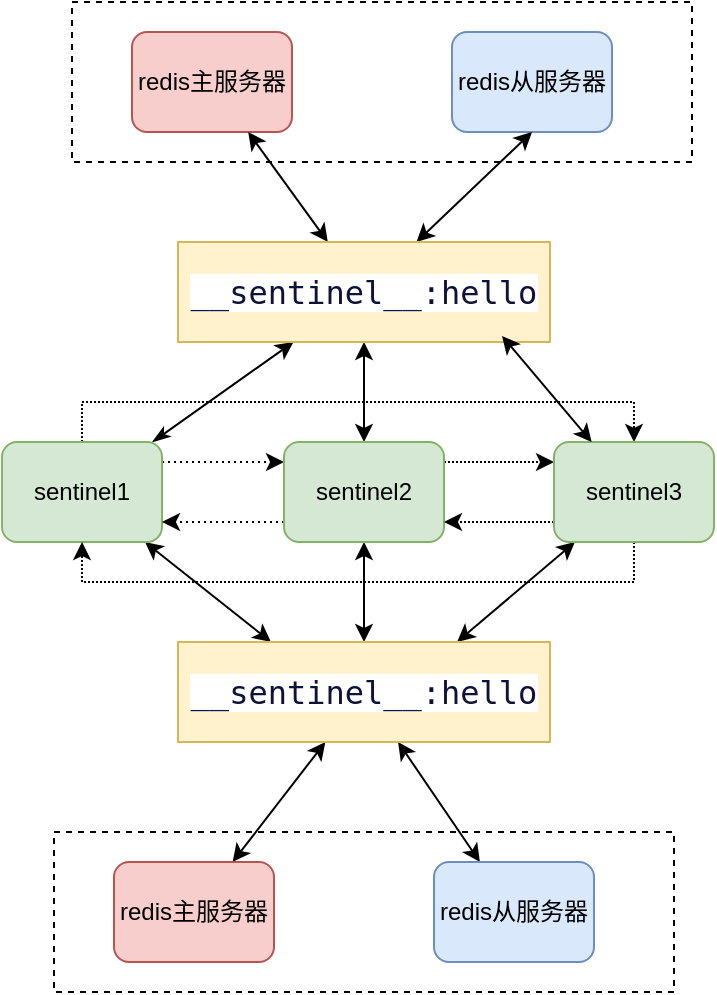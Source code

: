 <mxfile version="26.1.3">
  <diagram name="第 1 页" id="afaJLaHrhWbzcPEB1dKn">
    <mxGraphModel dx="1026" dy="684" grid="1" gridSize="10" guides="1" tooltips="1" connect="1" arrows="1" fold="1" page="1" pageScale="1" pageWidth="827" pageHeight="1169" math="0" shadow="0">
      <root>
        <mxCell id="0" />
        <mxCell id="1" parent="0" />
        <mxCell id="H9NwCvbB6OWwvC9mkvmZ-7" value="" style="rounded=0;whiteSpace=wrap;html=1;dashed=1;" parent="1" vertex="1">
          <mxGeometry x="250" y="435" width="310" height="80" as="geometry" />
        </mxCell>
        <mxCell id="H9NwCvbB6OWwvC9mkvmZ-12" style="rounded=0;orthogonalLoop=1;jettySize=auto;html=1;startArrow=classicThin;startFill=1;" parent="1" source="H9NwCvbB6OWwvC9mkvmZ-1" target="H9NwCvbB6OWwvC9mkvmZ-11" edge="1">
          <mxGeometry relative="1" as="geometry" />
        </mxCell>
        <mxCell id="H5XrVRYEah4mXrT3k0qQ-1" value="" style="edgeStyle=orthogonalEdgeStyle;rounded=0;orthogonalLoop=1;jettySize=auto;html=1;dashed=1;dashPattern=1 2;" parent="1" source="H9NwCvbB6OWwvC9mkvmZ-1" target="H9NwCvbB6OWwvC9mkvmZ-2" edge="1">
          <mxGeometry relative="1" as="geometry">
            <Array as="points">
              <mxPoint x="330" y="250" />
              <mxPoint x="330" y="250" />
            </Array>
          </mxGeometry>
        </mxCell>
        <mxCell id="H5XrVRYEah4mXrT3k0qQ-6" style="edgeStyle=orthogonalEdgeStyle;rounded=0;orthogonalLoop=1;jettySize=auto;html=1;entryX=0.5;entryY=0;entryDx=0;entryDy=0;dashed=1;dashPattern=1 1;" parent="1" source="H9NwCvbB6OWwvC9mkvmZ-1" target="H9NwCvbB6OWwvC9mkvmZ-3" edge="1">
          <mxGeometry relative="1" as="geometry">
            <Array as="points">
              <mxPoint x="264" y="220" />
              <mxPoint x="540" y="220" />
            </Array>
          </mxGeometry>
        </mxCell>
        <mxCell id="t9CO3D12Cs2sGGwrZuHY-2" style="rounded=0;orthogonalLoop=1;jettySize=auto;html=1;entryX=0.25;entryY=0;entryDx=0;entryDy=0;startArrow=classic;startFill=1;" edge="1" parent="1" source="H9NwCvbB6OWwvC9mkvmZ-1" target="H9NwCvbB6OWwvC9mkvmZ-4">
          <mxGeometry relative="1" as="geometry" />
        </mxCell>
        <mxCell id="H9NwCvbB6OWwvC9mkvmZ-1" value="sentinel1" style="rounded=1;whiteSpace=wrap;html=1;fillColor=#d5e8d4;strokeColor=#82b366;" parent="1" vertex="1">
          <mxGeometry x="224" y="240" width="80" height="50" as="geometry" />
        </mxCell>
        <mxCell id="H9NwCvbB6OWwvC9mkvmZ-14" value="" style="edgeStyle=orthogonalEdgeStyle;rounded=0;orthogonalLoop=1;jettySize=auto;html=1;startArrow=classic;startFill=1;" parent="1" source="H9NwCvbB6OWwvC9mkvmZ-2" target="H9NwCvbB6OWwvC9mkvmZ-11" edge="1">
          <mxGeometry relative="1" as="geometry" />
        </mxCell>
        <mxCell id="H9NwCvbB6OWwvC9mkvmZ-15" value="" style="edgeStyle=orthogonalEdgeStyle;rounded=0;orthogonalLoop=1;jettySize=auto;html=1;startArrow=classic;startFill=1;" parent="1" source="H9NwCvbB6OWwvC9mkvmZ-2" target="H9NwCvbB6OWwvC9mkvmZ-4" edge="1">
          <mxGeometry relative="1" as="geometry" />
        </mxCell>
        <mxCell id="H5XrVRYEah4mXrT3k0qQ-2" value="" style="edgeStyle=orthogonalEdgeStyle;rounded=0;orthogonalLoop=1;jettySize=auto;html=1;dashed=1;dashPattern=1 2;" parent="1" source="H9NwCvbB6OWwvC9mkvmZ-2" target="H9NwCvbB6OWwvC9mkvmZ-1" edge="1">
          <mxGeometry relative="1" as="geometry">
            <Array as="points">
              <mxPoint x="340" y="280" />
              <mxPoint x="340" y="280" />
            </Array>
          </mxGeometry>
        </mxCell>
        <mxCell id="H5XrVRYEah4mXrT3k0qQ-3" value="" style="edgeStyle=orthogonalEdgeStyle;rounded=0;orthogonalLoop=1;jettySize=auto;html=1;dashed=1;dashPattern=1 1;" parent="1" source="H9NwCvbB6OWwvC9mkvmZ-2" target="H9NwCvbB6OWwvC9mkvmZ-3" edge="1">
          <mxGeometry relative="1" as="geometry">
            <Array as="points">
              <mxPoint x="470" y="250" />
              <mxPoint x="470" y="250" />
            </Array>
          </mxGeometry>
        </mxCell>
        <mxCell id="H9NwCvbB6OWwvC9mkvmZ-2" value="sentinel2" style="rounded=1;whiteSpace=wrap;html=1;fillColor=#d5e8d4;strokeColor=#82b366;" parent="1" vertex="1">
          <mxGeometry x="365" y="240" width="80" height="50" as="geometry" />
        </mxCell>
        <mxCell id="H5XrVRYEah4mXrT3k0qQ-4" value="" style="edgeStyle=orthogonalEdgeStyle;rounded=0;orthogonalLoop=1;jettySize=auto;html=1;dashed=1;dashPattern=1 1;" parent="1" source="H9NwCvbB6OWwvC9mkvmZ-3" target="H9NwCvbB6OWwvC9mkvmZ-2" edge="1">
          <mxGeometry relative="1" as="geometry">
            <Array as="points">
              <mxPoint x="480" y="280" />
              <mxPoint x="480" y="280" />
            </Array>
          </mxGeometry>
        </mxCell>
        <mxCell id="H5XrVRYEah4mXrT3k0qQ-5" style="edgeStyle=orthogonalEdgeStyle;rounded=0;orthogonalLoop=1;jettySize=auto;html=1;entryX=0.5;entryY=1;entryDx=0;entryDy=0;dashed=1;dashPattern=1 1;" parent="1" source="H9NwCvbB6OWwvC9mkvmZ-3" target="H9NwCvbB6OWwvC9mkvmZ-1" edge="1">
          <mxGeometry relative="1" as="geometry">
            <Array as="points">
              <mxPoint x="540" y="310" />
              <mxPoint x="264" y="310" />
            </Array>
          </mxGeometry>
        </mxCell>
        <mxCell id="t9CO3D12Cs2sGGwrZuHY-1" style="rounded=0;orthogonalLoop=1;jettySize=auto;html=1;entryX=0.75;entryY=0;entryDx=0;entryDy=0;startArrow=classic;startFill=1;" edge="1" parent="1" source="H9NwCvbB6OWwvC9mkvmZ-3" target="H9NwCvbB6OWwvC9mkvmZ-4">
          <mxGeometry relative="1" as="geometry" />
        </mxCell>
        <mxCell id="H9NwCvbB6OWwvC9mkvmZ-3" value="sentinel3" style="rounded=1;whiteSpace=wrap;html=1;fillColor=#d5e8d4;strokeColor=#82b366;" parent="1" vertex="1">
          <mxGeometry x="500" y="240" width="80" height="50" as="geometry" />
        </mxCell>
        <mxCell id="H9NwCvbB6OWwvC9mkvmZ-16" style="rounded=0;orthogonalLoop=1;jettySize=auto;html=1;startArrow=classic;startFill=1;" parent="1" source="H9NwCvbB6OWwvC9mkvmZ-4" target="H9NwCvbB6OWwvC9mkvmZ-5" edge="1">
          <mxGeometry relative="1" as="geometry" />
        </mxCell>
        <mxCell id="H9NwCvbB6OWwvC9mkvmZ-17" style="rounded=0;orthogonalLoop=1;jettySize=auto;html=1;startArrow=classic;startFill=1;" parent="1" source="H9NwCvbB6OWwvC9mkvmZ-4" target="H9NwCvbB6OWwvC9mkvmZ-6" edge="1">
          <mxGeometry relative="1" as="geometry" />
        </mxCell>
        <mxCell id="H9NwCvbB6OWwvC9mkvmZ-4" value="&lt;span style=&quot;color: rgb(13, 18, 57); font-family: monospace, monospace; font-size: 16px; text-align: left; background-color: rgb(255, 255, 255);&quot;&gt;__sentinel__:hello&lt;/span&gt;" style="rounded=0;whiteSpace=wrap;html=1;fillColor=#fff2cc;strokeColor=#d6b656;" parent="1" vertex="1">
          <mxGeometry x="312" y="340" width="186" height="50" as="geometry" />
        </mxCell>
        <mxCell id="H9NwCvbB6OWwvC9mkvmZ-5" value="redis主服务器" style="rounded=1;whiteSpace=wrap;html=1;fillColor=#f8cecc;strokeColor=#b85450;" parent="1" vertex="1">
          <mxGeometry x="280" y="450" width="80" height="50" as="geometry" />
        </mxCell>
        <mxCell id="H9NwCvbB6OWwvC9mkvmZ-6" value="redis从服务器" style="rounded=1;whiteSpace=wrap;html=1;fillColor=#dae8fc;strokeColor=#6c8ebf;" parent="1" vertex="1">
          <mxGeometry x="440" y="450" width="80" height="50" as="geometry" />
        </mxCell>
        <mxCell id="H9NwCvbB6OWwvC9mkvmZ-8" value="" style="rounded=0;whiteSpace=wrap;html=1;dashed=1;" parent="1" vertex="1">
          <mxGeometry x="259" y="20" width="310" height="80" as="geometry" />
        </mxCell>
        <mxCell id="H9NwCvbB6OWwvC9mkvmZ-9" value="redis主服务器" style="rounded=1;whiteSpace=wrap;html=1;fillColor=#f8cecc;strokeColor=#b85450;" parent="1" vertex="1">
          <mxGeometry x="289" y="35" width="80" height="50" as="geometry" />
        </mxCell>
        <mxCell id="H9NwCvbB6OWwvC9mkvmZ-10" value="redis从服务器" style="rounded=1;whiteSpace=wrap;html=1;fillColor=#dae8fc;strokeColor=#6c8ebf;" parent="1" vertex="1">
          <mxGeometry x="449" y="35" width="80" height="50" as="geometry" />
        </mxCell>
        <mxCell id="H9NwCvbB6OWwvC9mkvmZ-18" style="rounded=0;orthogonalLoop=1;jettySize=auto;html=1;startArrow=classic;startFill=1;" parent="1" source="H9NwCvbB6OWwvC9mkvmZ-11" target="H9NwCvbB6OWwvC9mkvmZ-9" edge="1">
          <mxGeometry relative="1" as="geometry" />
        </mxCell>
        <mxCell id="H9NwCvbB6OWwvC9mkvmZ-19" style="rounded=0;orthogonalLoop=1;jettySize=auto;html=1;entryX=0.5;entryY=1;entryDx=0;entryDy=0;startArrow=classic;startFill=1;" parent="1" source="H9NwCvbB6OWwvC9mkvmZ-11" target="H9NwCvbB6OWwvC9mkvmZ-10" edge="1">
          <mxGeometry relative="1" as="geometry" />
        </mxCell>
        <mxCell id="H9NwCvbB6OWwvC9mkvmZ-11" value="&lt;span style=&quot;color: rgb(13, 18, 57); font-family: monospace, monospace; font-size: 16px; text-align: left; background-color: rgb(255, 255, 255);&quot;&gt;__sentinel__:hello&lt;/span&gt;" style="rounded=0;whiteSpace=wrap;html=1;fillColor=#fff2cc;strokeColor=#d6b656;" parent="1" vertex="1">
          <mxGeometry x="312" y="140" width="186" height="50" as="geometry" />
        </mxCell>
        <mxCell id="H9NwCvbB6OWwvC9mkvmZ-13" style="rounded=0;orthogonalLoop=1;jettySize=auto;html=1;entryX=0.871;entryY=0.94;entryDx=0;entryDy=0;entryPerimeter=0;startArrow=classic;startFill=1;" parent="1" source="H9NwCvbB6OWwvC9mkvmZ-3" target="H9NwCvbB6OWwvC9mkvmZ-11" edge="1">
          <mxGeometry relative="1" as="geometry" />
        </mxCell>
      </root>
    </mxGraphModel>
  </diagram>
</mxfile>
